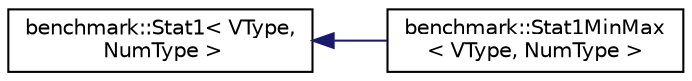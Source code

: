digraph "Graphical Class Hierarchy"
{
  edge [fontname="Helvetica",fontsize="10",labelfontname="Helvetica",labelfontsize="10"];
  node [fontname="Helvetica",fontsize="10",shape=record];
  rankdir="LR";
  Node0 [label="benchmark::Stat1\< VType,\l NumType \>",height=0.2,width=0.4,color="black", fillcolor="white", style="filled",URL="$classbenchmark_1_1_stat1.html"];
  Node0 -> Node1 [dir="back",color="midnightblue",fontsize="10",style="solid",fontname="Helvetica"];
  Node1 [label="benchmark::Stat1MinMax\l\< VType, NumType \>",height=0.2,width=0.4,color="black", fillcolor="white", style="filled",URL="$classbenchmark_1_1_stat1_min_max.html"];
}
